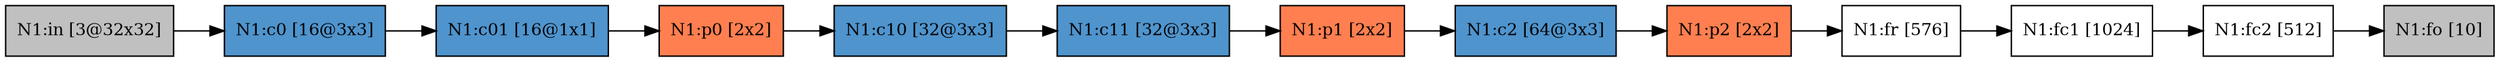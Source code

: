 digraph N1 {
rankdir=LR;
in [label="N1:in [3@32x32]",style=filled,fontsize=12, fillcolor=gray,shape=box]
c0 [label="N1:c0 [16@3x3]",style=filled,fontsize=12, fillcolor=steelblue3,shape=box]
c01 [label="N1:c01 [16@1x1]",style=filled,fontsize=12, fillcolor=steelblue3,shape=box]
p0 [label="N1:p0 [2x2]",style=filled,fontsize=12, fillcolor=coral,shape=box]
c10 [label="N1:c10 [32@3x3]",style=filled,fontsize=12, fillcolor=steelblue3,shape=box]
c11 [label="N1:c11 [32@3x3]",style=filled,fontsize=12, fillcolor=steelblue3,shape=box]
p1 [label="N1:p1 [2x2]",style=filled,fontsize=12, fillcolor=coral,shape=box]
c2 [label="N1:c2 [64@3x3]",style=filled,fontsize=12, fillcolor=steelblue3,shape=box]
p2 [label="N1:p2 [2x2]",style=filled,fontsize=12, fillcolor=coral,shape=box]
fc1 [label="N1:fc1 [1024]",style=filled,fontsize=12, fillcolor=White,shape=box]
fc2 [label="N1:fc2 [512]",style=filled,fontsize=12, fillcolor=White,shape=box]
fo [label="N1:fo [10]",style=filled,fontsize=12, fillcolor=Gray,shape=box]
fr [label="N1:fr [576]",style=filled,fontsize=12, fillcolor=White,shape=box]
in->c0
c0->c01
c01->p0
p0->c10
c10->c11
c11->p1
p1->c2
c2->p2
p2->fr
fc1->fc2
fc2->fo
fr->fc1
}
